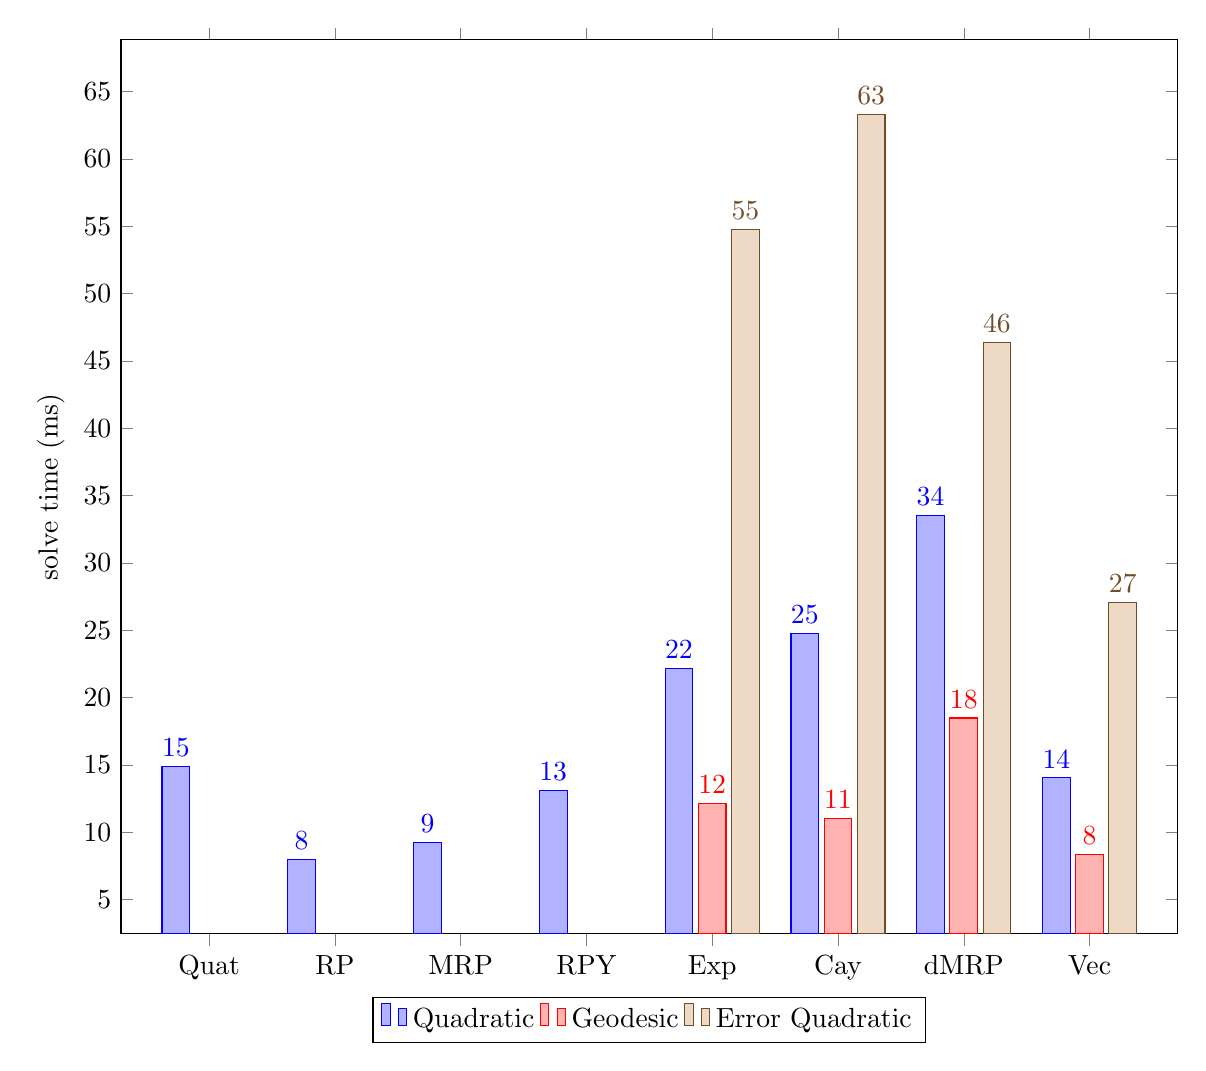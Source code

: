 \begin{tikzpicture}
\begin{axis}[ybar, width={15cm}, ylabel={solve time (ms)}, legend style={at={(0.5,-0.07)
}, anchor={north}, legend columns={-1}}, symbolic x coords={Quat,RP,MRP,RPY,Exp,Cay,dMRP,Vec}, xtick={data}, nodes near coords, nodes near coords align={vertical}, every node near coord/.append style={/pgf/number format/.cd, fixed,precision=0}]
    \addplot
        coordinates {
            (Quat,14.911)
            (RP,7.994)
            (MRP,9.238)
            (RPY,13.112)
            (Exp,22.152)
            (Cay,24.749)
            (dMRP,33.506)
            (Vec,14.05)
        }
        ;
    \addplot
        coordinates {
            (Exp,12.156)
            (Cay,11.026)
            (dMRP,18.494)
            (Vec,8.361)
        }
        ;
    \addplot
        coordinates {
            (Exp,54.785)
            (Cay,63.311)
            (dMRP,46.359)
            (Vec,27.084)
        }
        ;
    \legend{{Quadratic},{Geodesic},{Error Quadratic}}
\end{axis}
\end{tikzpicture}
